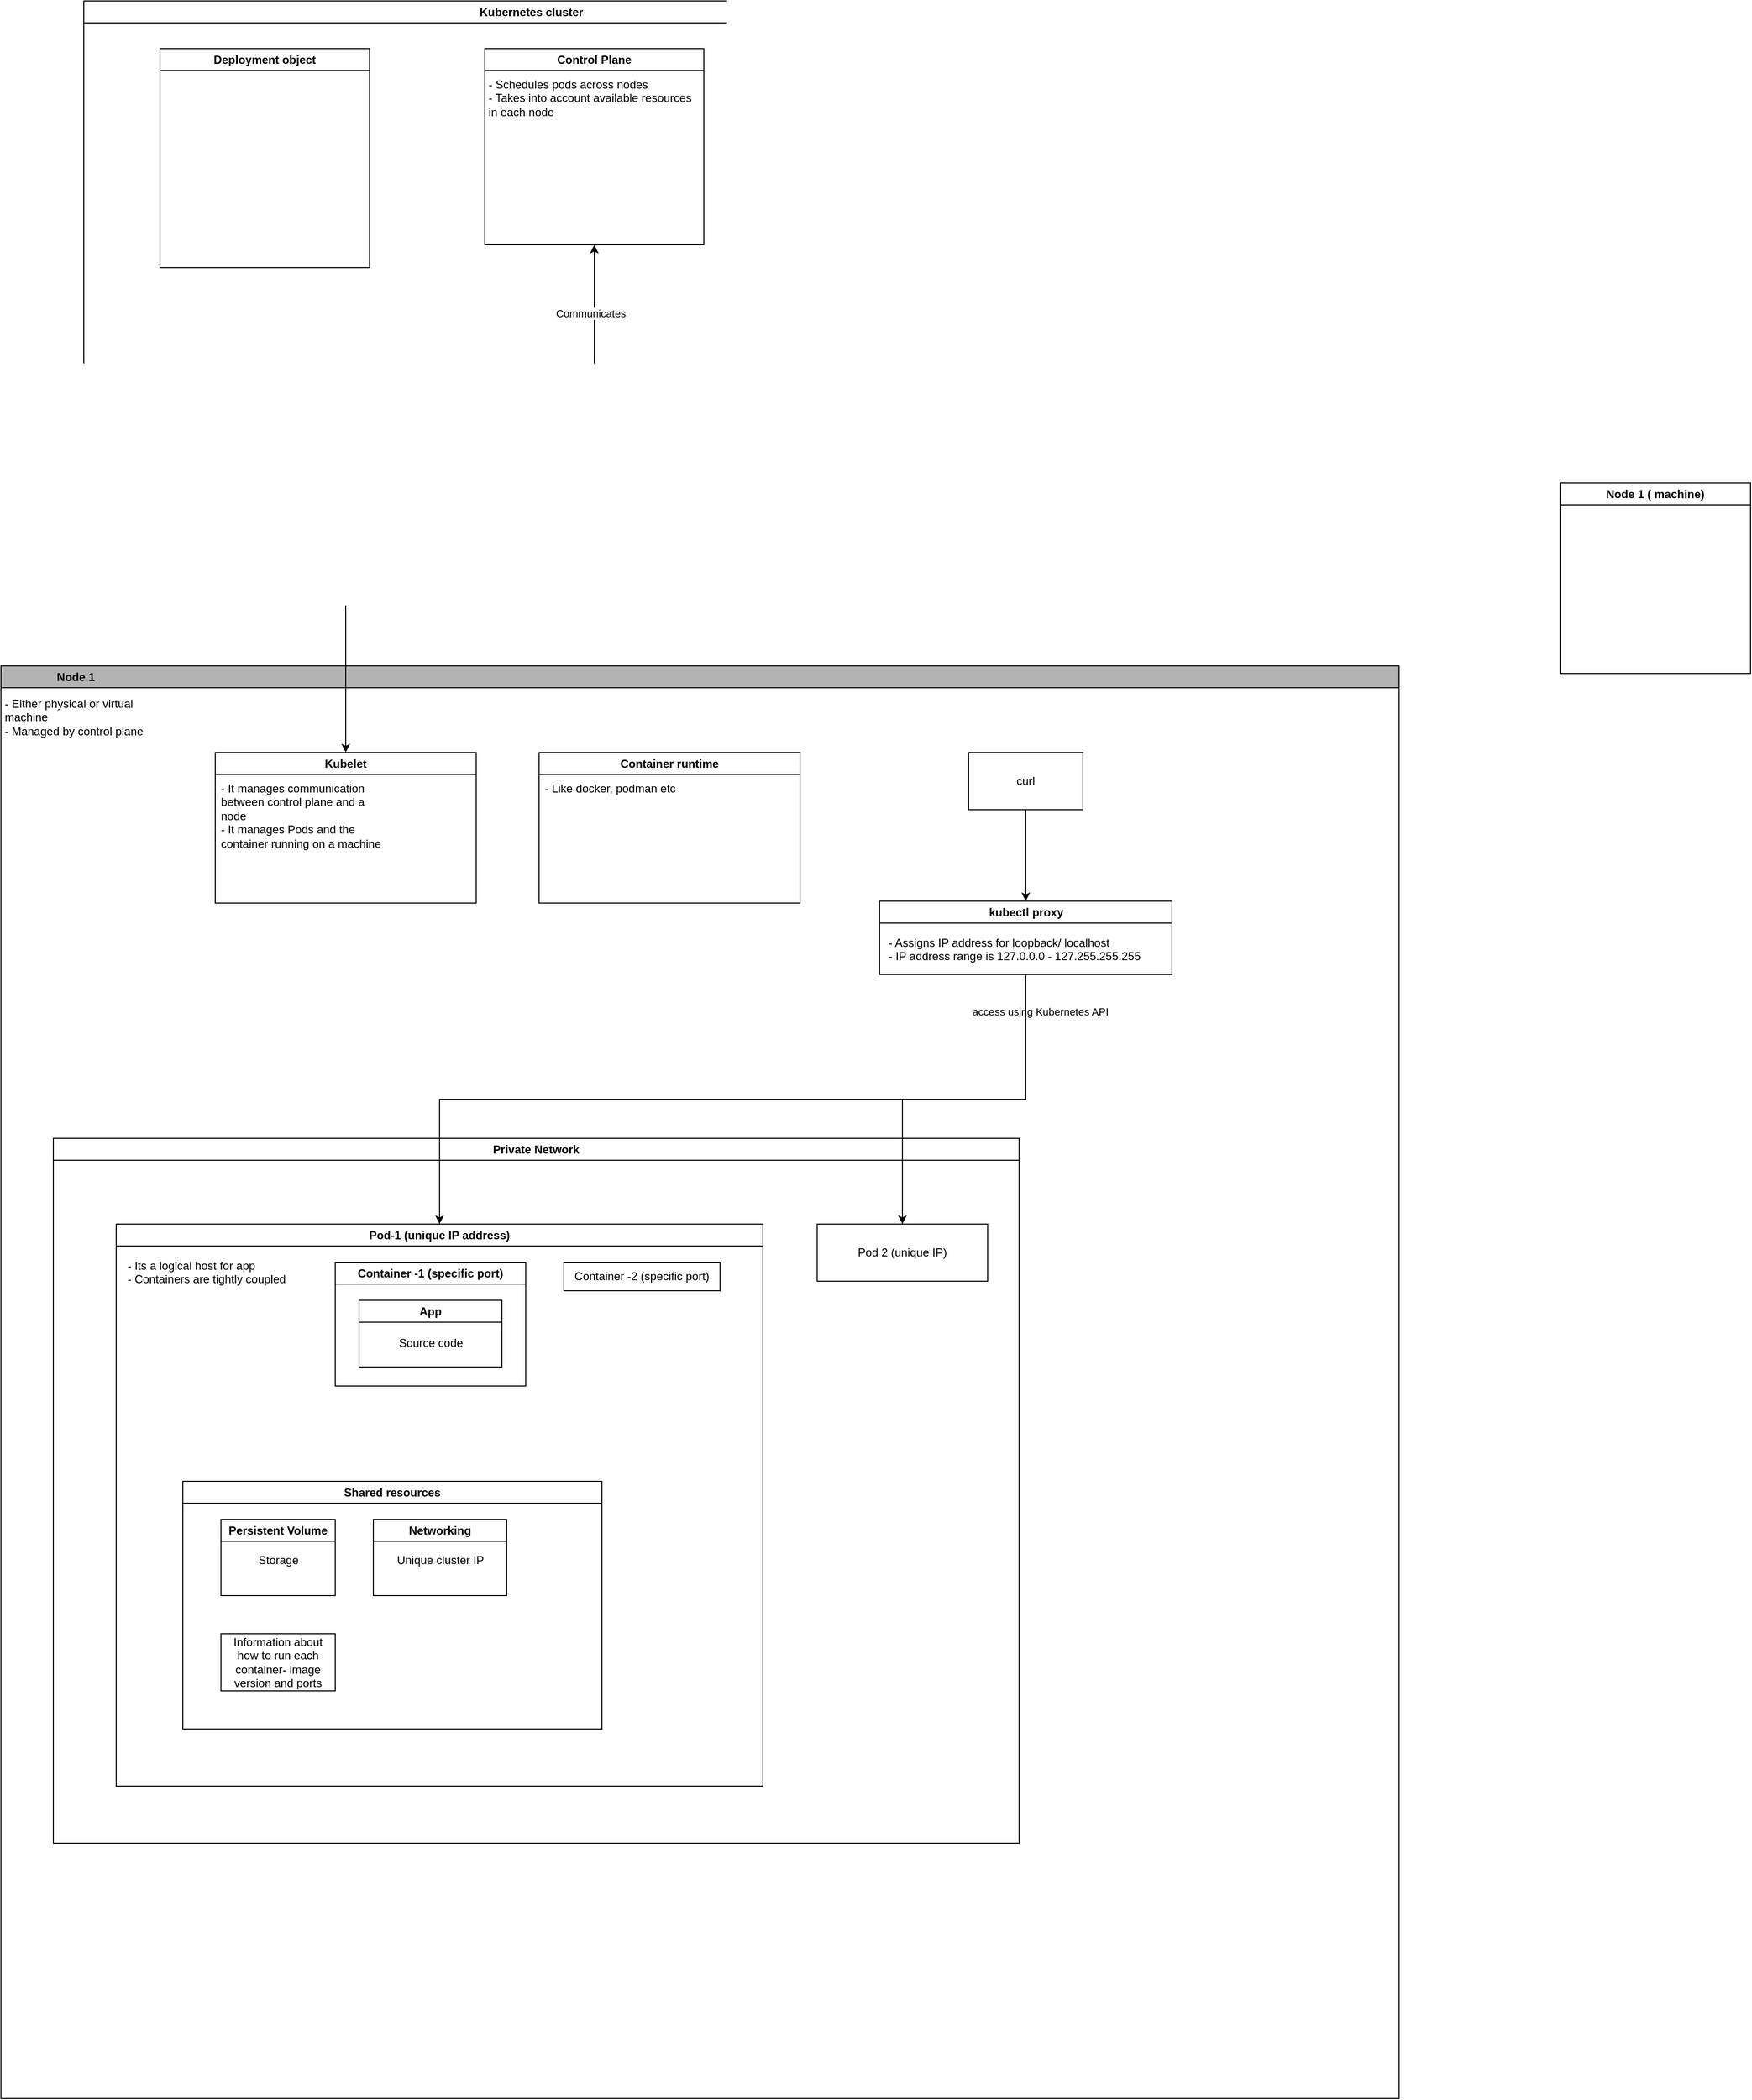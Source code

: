 <mxfile version="24.7.8">
  <diagram name="Page-1" id="b3N3xpdgJec_cExUKq1B">
    <mxGraphModel dx="2743" dy="1453" grid="0" gridSize="10" guides="1" tooltips="1" connect="1" arrows="1" fold="1" page="1" pageScale="1" pageWidth="850" pageHeight="1100" math="0" shadow="0">
      <root>
        <mxCell id="0" />
        <mxCell id="1" parent="0" />
        <mxCell id="yKFECwfsyD-ilajal3JU-2" value="Kubernetes cluster" style="swimlane;whiteSpace=wrap;html=1;" vertex="1" parent="1">
          <mxGeometry x="-370" y="250" width="940" height="470" as="geometry" />
        </mxCell>
        <mxCell id="yKFECwfsyD-ilajal3JU-9" value="Deployment object" style="swimlane;whiteSpace=wrap;html=1;" vertex="1" parent="yKFECwfsyD-ilajal3JU-2">
          <mxGeometry x="80" y="50" width="220" height="230" as="geometry" />
        </mxCell>
        <mxCell id="yKFECwfsyD-ilajal3JU-44" value="Control Plane" style="swimlane;whiteSpace=wrap;html=1;" vertex="1" parent="yKFECwfsyD-ilajal3JU-2">
          <mxGeometry x="421" y="50" width="230" height="206" as="geometry" />
        </mxCell>
        <mxCell id="yKFECwfsyD-ilajal3JU-46" value="&lt;div&gt;- Schedules pods across nodes&lt;/div&gt;&lt;div&gt;- Takes into account available resources in each node&lt;br&gt;&lt;/div&gt;" style="text;html=1;whiteSpace=wrap;overflow=hidden;rounded=0;" vertex="1" parent="yKFECwfsyD-ilajal3JU-44">
          <mxGeometry x="2" y="24" width="219" height="120" as="geometry" />
        </mxCell>
        <mxCell id="yKFECwfsyD-ilajal3JU-8" value="Node 1 ( machine)" style="swimlane;whiteSpace=wrap;html=1;" vertex="1" parent="1">
          <mxGeometry x="1180" y="756" width="200" height="200" as="geometry" />
        </mxCell>
        <mxCell id="yKFECwfsyD-ilajal3JU-6" value="&lt;blockquote&gt;&amp;nbsp;&amp;nbsp;&amp;nbsp;&amp;nbsp; Node 1&lt;/blockquote&gt;" style="swimlane;whiteSpace=wrap;html=1;align=left;fillColor=#B3B3B3;" vertex="1" parent="1">
          <mxGeometry x="-457" y="948" width="1468" height="1504" as="geometry">
            <mxRectangle x="-395" y="888" width="139" height="26" as="alternateBounds" />
          </mxGeometry>
        </mxCell>
        <mxCell id="yKFECwfsyD-ilajal3JU-42" value="&lt;div&gt;- Either physical or virtual machine&lt;/div&gt;&lt;div&gt;- Managed by control plane&lt;br&gt;&lt;/div&gt;" style="text;html=1;whiteSpace=wrap;overflow=hidden;rounded=0;" vertex="1" parent="yKFECwfsyD-ilajal3JU-6">
          <mxGeometry x="2" y="26" width="180" height="120" as="geometry" />
        </mxCell>
        <mxCell id="yKFECwfsyD-ilajal3JU-47" value="Kubelet" style="swimlane;whiteSpace=wrap;html=1;" vertex="1" parent="yKFECwfsyD-ilajal3JU-6">
          <mxGeometry x="225" y="91" width="274" height="158" as="geometry" />
        </mxCell>
        <mxCell id="yKFECwfsyD-ilajal3JU-50" value="&lt;div&gt;- It manages communication between control plane and a node&lt;/div&gt;&lt;div&gt;- It manages Pods and the container running on a machine&lt;br&gt;&lt;/div&gt;" style="text;html=1;whiteSpace=wrap;overflow=hidden;rounded=0;" vertex="1" parent="yKFECwfsyD-ilajal3JU-47">
          <mxGeometry x="3.5" y="24" width="180" height="120" as="geometry" />
        </mxCell>
        <mxCell id="yKFECwfsyD-ilajal3JU-51" value="Container runtime" style="swimlane;whiteSpace=wrap;html=1;startSize=23;" vertex="1" parent="yKFECwfsyD-ilajal3JU-6">
          <mxGeometry x="565" y="91" width="274" height="158" as="geometry" />
        </mxCell>
        <mxCell id="yKFECwfsyD-ilajal3JU-52" value="- Like docker, podman etc" style="text;html=1;whiteSpace=wrap;overflow=hidden;rounded=0;" vertex="1" parent="yKFECwfsyD-ilajal3JU-51">
          <mxGeometry x="3.5" y="24" width="180" height="120" as="geometry" />
        </mxCell>
        <mxCell id="yKFECwfsyD-ilajal3JU-56" value="Private Network" style="swimlane;whiteSpace=wrap;html=1;" vertex="1" parent="yKFECwfsyD-ilajal3JU-6">
          <mxGeometry x="55" y="496" width="1014" height="740" as="geometry" />
        </mxCell>
        <mxCell id="yKFECwfsyD-ilajal3JU-43" value="Pod 2 (unique IP)" style="rounded=0;whiteSpace=wrap;html=1;" vertex="1" parent="yKFECwfsyD-ilajal3JU-56">
          <mxGeometry x="802" y="90" width="179" height="60" as="geometry" />
        </mxCell>
        <mxCell id="yKFECwfsyD-ilajal3JU-10" value="Pod-1 (unique IP address)" style="swimlane;whiteSpace=wrap;html=1;" vertex="1" parent="yKFECwfsyD-ilajal3JU-56">
          <mxGeometry x="66" y="90" width="679" height="590" as="geometry">
            <mxRectangle x="130" y="700" width="70" height="30" as="alternateBounds" />
          </mxGeometry>
        </mxCell>
        <mxCell id="yKFECwfsyD-ilajal3JU-11" value="Container -1 (specific port)" style="swimlane;whiteSpace=wrap;html=1;" vertex="1" parent="yKFECwfsyD-ilajal3JU-10">
          <mxGeometry x="230" y="40" width="200" height="130" as="geometry">
            <mxRectangle x="10" y="40" width="110" height="30" as="alternateBounds" />
          </mxGeometry>
        </mxCell>
        <mxCell id="yKFECwfsyD-ilajal3JU-12" value="App" style="swimlane;whiteSpace=wrap;html=1;startSize=23;" vertex="1" parent="yKFECwfsyD-ilajal3JU-11">
          <mxGeometry x="25" y="40" width="150" height="70" as="geometry">
            <mxRectangle x="25" y="40" width="60" height="30" as="alternateBounds" />
          </mxGeometry>
        </mxCell>
        <mxCell id="yKFECwfsyD-ilajal3JU-13" value="Source code" style="text;html=1;align=center;verticalAlign=middle;resizable=0;points=[];autosize=1;strokeColor=none;fillColor=none;" vertex="1" parent="yKFECwfsyD-ilajal3JU-12">
          <mxGeometry x="30" y="30" width="90" height="30" as="geometry" />
        </mxCell>
        <mxCell id="yKFECwfsyD-ilajal3JU-16" value="Container -2 (specific port)" style="rounded=0;whiteSpace=wrap;html=1;" vertex="1" parent="yKFECwfsyD-ilajal3JU-10">
          <mxGeometry x="470" y="40" width="164" height="30" as="geometry" />
        </mxCell>
        <mxCell id="yKFECwfsyD-ilajal3JU-18" value="Shared resources" style="swimlane;whiteSpace=wrap;html=1;" vertex="1" parent="yKFECwfsyD-ilajal3JU-10">
          <mxGeometry x="70" y="270" width="440" height="260" as="geometry" />
        </mxCell>
        <mxCell id="yKFECwfsyD-ilajal3JU-28" value="Persistent Volume" style="swimlane;whiteSpace=wrap;html=1;" vertex="1" parent="yKFECwfsyD-ilajal3JU-18">
          <mxGeometry x="40" y="40" width="120" height="80" as="geometry" />
        </mxCell>
        <mxCell id="yKFECwfsyD-ilajal3JU-32" value="Storage" style="text;html=1;align=center;verticalAlign=middle;resizable=0;points=[];autosize=1;strokeColor=none;fillColor=none;" vertex="1" parent="yKFECwfsyD-ilajal3JU-28">
          <mxGeometry x="25" y="28" width="70" height="30" as="geometry" />
        </mxCell>
        <mxCell id="yKFECwfsyD-ilajal3JU-29" value="Networking" style="swimlane;whiteSpace=wrap;html=1;" vertex="1" parent="yKFECwfsyD-ilajal3JU-18">
          <mxGeometry x="200" y="40" width="140" height="80" as="geometry" />
        </mxCell>
        <mxCell id="yKFECwfsyD-ilajal3JU-31" value="Unique cluster IP" style="text;html=1;align=center;verticalAlign=middle;resizable=0;points=[];autosize=1;strokeColor=none;fillColor=none;" vertex="1" parent="yKFECwfsyD-ilajal3JU-29">
          <mxGeometry x="10" y="28" width="120" height="30" as="geometry" />
        </mxCell>
        <mxCell id="yKFECwfsyD-ilajal3JU-33" value="Information about how to run each container- image version and ports" style="rounded=0;whiteSpace=wrap;html=1;" vertex="1" parent="yKFECwfsyD-ilajal3JU-18">
          <mxGeometry x="40" y="160" width="120" height="60" as="geometry" />
        </mxCell>
        <mxCell id="yKFECwfsyD-ilajal3JU-34" value="&lt;div&gt;- Its a logical host for app&lt;/div&gt;&lt;div&gt;- Containers are tightly coupled&lt;br&gt;&lt;/div&gt;" style="text;html=1;whiteSpace=wrap;overflow=hidden;rounded=0;" vertex="1" parent="yKFECwfsyD-ilajal3JU-10">
          <mxGeometry x="10" y="30" width="180" height="120" as="geometry" />
        </mxCell>
        <mxCell id="yKFECwfsyD-ilajal3JU-60" style="edgeStyle=orthogonalEdgeStyle;rounded=0;orthogonalLoop=1;jettySize=auto;html=1;entryX=0.5;entryY=0;entryDx=0;entryDy=0;exitX=0.5;exitY=1;exitDx=0;exitDy=0;" edge="1" parent="yKFECwfsyD-ilajal3JU-6" source="yKFECwfsyD-ilajal3JU-59" target="yKFECwfsyD-ilajal3JU-61">
          <mxGeometry relative="1" as="geometry">
            <mxPoint x="598" y="359" as="targetPoint" />
          </mxGeometry>
        </mxCell>
        <mxCell id="yKFECwfsyD-ilajal3JU-59" value="curl" style="rounded=0;whiteSpace=wrap;html=1;" vertex="1" parent="yKFECwfsyD-ilajal3JU-6">
          <mxGeometry x="1016" y="91" width="120" height="60" as="geometry" />
        </mxCell>
        <mxCell id="yKFECwfsyD-ilajal3JU-63" style="edgeStyle=orthogonalEdgeStyle;rounded=0;orthogonalLoop=1;jettySize=auto;html=1;entryX=0.5;entryY=0;entryDx=0;entryDy=0;exitX=0.5;exitY=1;exitDx=0;exitDy=0;" edge="1" parent="yKFECwfsyD-ilajal3JU-6" source="yKFECwfsyD-ilajal3JU-61" target="yKFECwfsyD-ilajal3JU-10">
          <mxGeometry relative="1" as="geometry" />
        </mxCell>
        <mxCell id="yKFECwfsyD-ilajal3JU-65" value="access using Kubernetes API" style="edgeLabel;html=1;align=center;verticalAlign=middle;resizable=0;points=[];" vertex="1" connectable="0" parent="yKFECwfsyD-ilajal3JU-63">
          <mxGeometry x="-0.725" y="4" relative="1" as="geometry">
            <mxPoint x="11" y="-82" as="offset" />
          </mxGeometry>
        </mxCell>
        <mxCell id="yKFECwfsyD-ilajal3JU-64" style="edgeStyle=orthogonalEdgeStyle;rounded=0;orthogonalLoop=1;jettySize=auto;html=1;" edge="1" parent="yKFECwfsyD-ilajal3JU-6" source="yKFECwfsyD-ilajal3JU-61" target="yKFECwfsyD-ilajal3JU-43">
          <mxGeometry relative="1" as="geometry" />
        </mxCell>
        <mxCell id="yKFECwfsyD-ilajal3JU-61" value="kubectl proxy" style="swimlane;whiteSpace=wrap;html=1;" vertex="1" parent="yKFECwfsyD-ilajal3JU-6">
          <mxGeometry x="922.5" y="247" width="307" height="77" as="geometry" />
        </mxCell>
        <mxCell id="yKFECwfsyD-ilajal3JU-67" value="&lt;div&gt;- Assigns IP address for loopback/ localhost&lt;/div&gt;&lt;div&gt;- IP address range is 127.0.0.0 - 127.255.255.255&lt;br&gt;&lt;/div&gt;" style="text;html=1;whiteSpace=wrap;overflow=hidden;rounded=0;" vertex="1" parent="yKFECwfsyD-ilajal3JU-61">
          <mxGeometry x="7.5" y="30" width="288.5" height="49" as="geometry" />
        </mxCell>
        <mxCell id="yKFECwfsyD-ilajal3JU-48" style="edgeStyle=orthogonalEdgeStyle;rounded=0;orthogonalLoop=1;jettySize=auto;html=1;exitX=0.5;exitY=1;exitDx=0;exitDy=0;startArrow=classic;startFill=1;" edge="1" parent="1" source="yKFECwfsyD-ilajal3JU-44" target="yKFECwfsyD-ilajal3JU-47">
          <mxGeometry relative="1" as="geometry" />
        </mxCell>
        <mxCell id="yKFECwfsyD-ilajal3JU-49" value="Communicates" style="edgeLabel;html=1;align=center;verticalAlign=middle;resizable=0;points=[];" vertex="1" connectable="0" parent="yKFECwfsyD-ilajal3JU-48">
          <mxGeometry x="-0.821" y="-4" relative="1" as="geometry">
            <mxPoint y="1" as="offset" />
          </mxGeometry>
        </mxCell>
      </root>
    </mxGraphModel>
  </diagram>
</mxfile>
